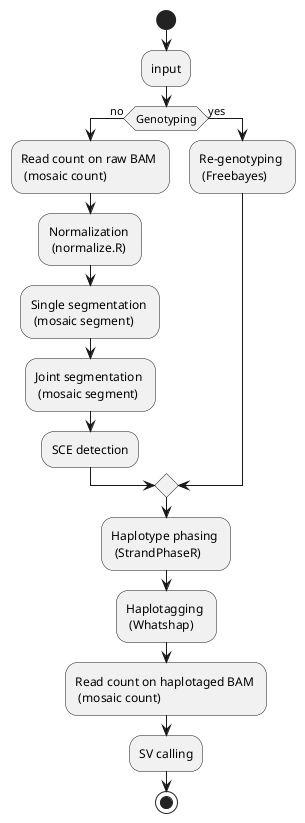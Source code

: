 @startuml

start

:input;

if (Genotyping) then (no)
    :Read count on raw BAM \n (mosaic count);
    :Normalization \n (normalize.R);

    :Single segmentation \n (mosaic segment);
    :Joint segmentation \n (mosaic segment);

    :SCE detection;

else (yes)
    :Re-genotyping \n (Freebayes);
endif
:Haplotype phasing \n (StrandPhaseR);
:Haplotagging \n (Whatshap);
:Read count on haplotaged BAM \n (mosaic count);

:SV calling;




stop
@enduml